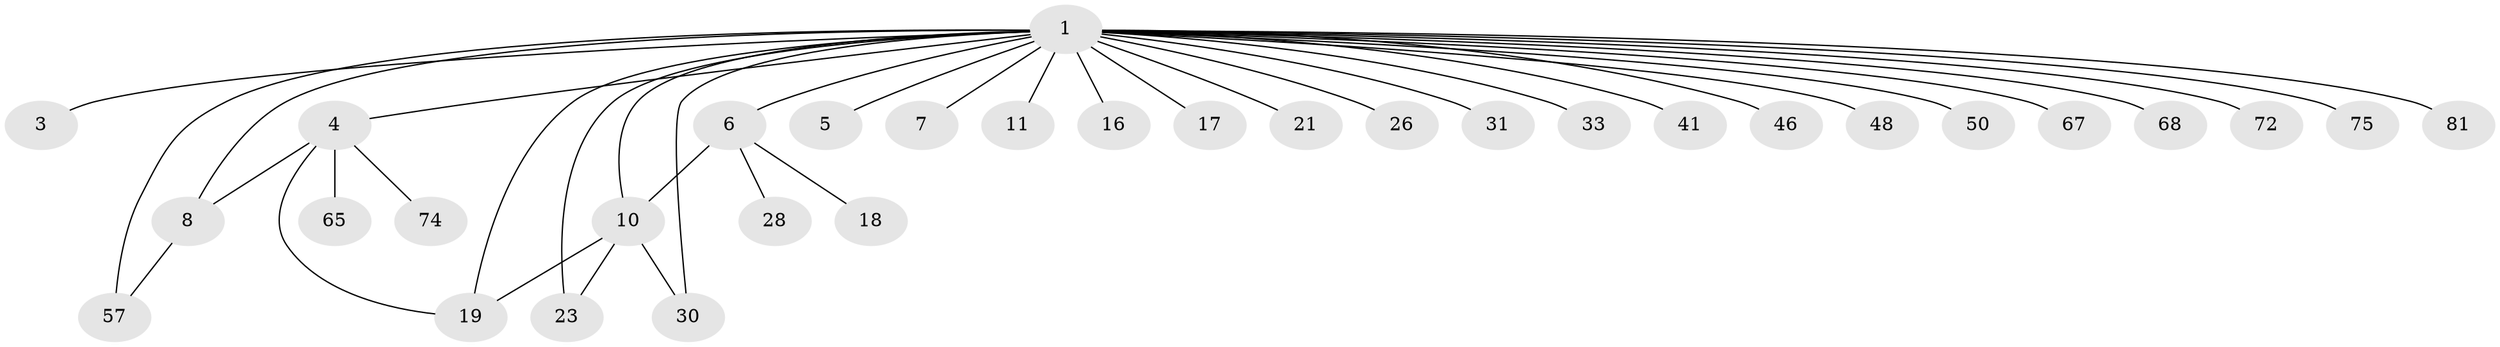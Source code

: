 // original degree distribution, {17: 0.012345679012345678, 18: 0.012345679012345678, 1: 0.5925925925925926, 5: 0.06172839506172839, 2: 0.16049382716049382, 3: 0.07407407407407407, 4: 0.07407407407407407, 6: 0.012345679012345678}
// Generated by graph-tools (version 1.1) at 2025/18/03/04/25 18:18:10]
// undirected, 32 vertices, 38 edges
graph export_dot {
graph [start="1"]
  node [color=gray90,style=filled];
  1 [super="+2+27"];
  3;
  4;
  5 [super="+53"];
  6 [super="+14+15+35+9"];
  7;
  8 [super="+32"];
  10 [super="+61+22+20"];
  11 [super="+40"];
  16 [super="+37+63+80+51+36"];
  17;
  18;
  19 [super="+58+79"];
  21;
  23 [super="+49+76+24"];
  26;
  28;
  30 [super="+43+55"];
  31;
  33;
  41;
  46;
  48;
  50 [super="+60"];
  57 [super="+66+62"];
  65;
  67;
  68;
  72;
  74;
  75;
  81;
  1 -- 6;
  1 -- 7;
  1 -- 17;
  1 -- 21;
  1 -- 30;
  1 -- 31;
  1 -- 41;
  1 -- 57 [weight=2];
  1 -- 67;
  1 -- 68;
  1 -- 72;
  1 -- 75;
  1 -- 81;
  1 -- 33;
  1 -- 3;
  1 -- 4;
  1 -- 5 [weight=2];
  1 -- 8;
  1 -- 10;
  1 -- 11;
  1 -- 46;
  1 -- 16;
  1 -- 48;
  1 -- 50;
  1 -- 19;
  1 -- 23 [weight=2];
  1 -- 26;
  4 -- 8;
  4 -- 19;
  4 -- 65;
  4 -- 74;
  6 -- 18;
  6 -- 10;
  6 -- 28;
  8 -- 57;
  10 -- 19;
  10 -- 30;
  10 -- 23;
}
